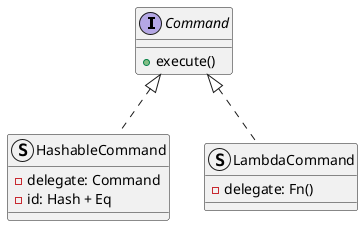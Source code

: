 @startuml "command"
interface "Command" as cmd {
    {method} + execute()
}

struct "HashableCommand" as hshcmd {
    {field} - delegate: Command
    {field} - id: Hash + Eq
}


struct "LambdaCommand" as lbdcmd {
    {field} - delegate: Fn()
}

hshcmd .u.|> cmd
lbdcmd .u.|> cmd

@enduml